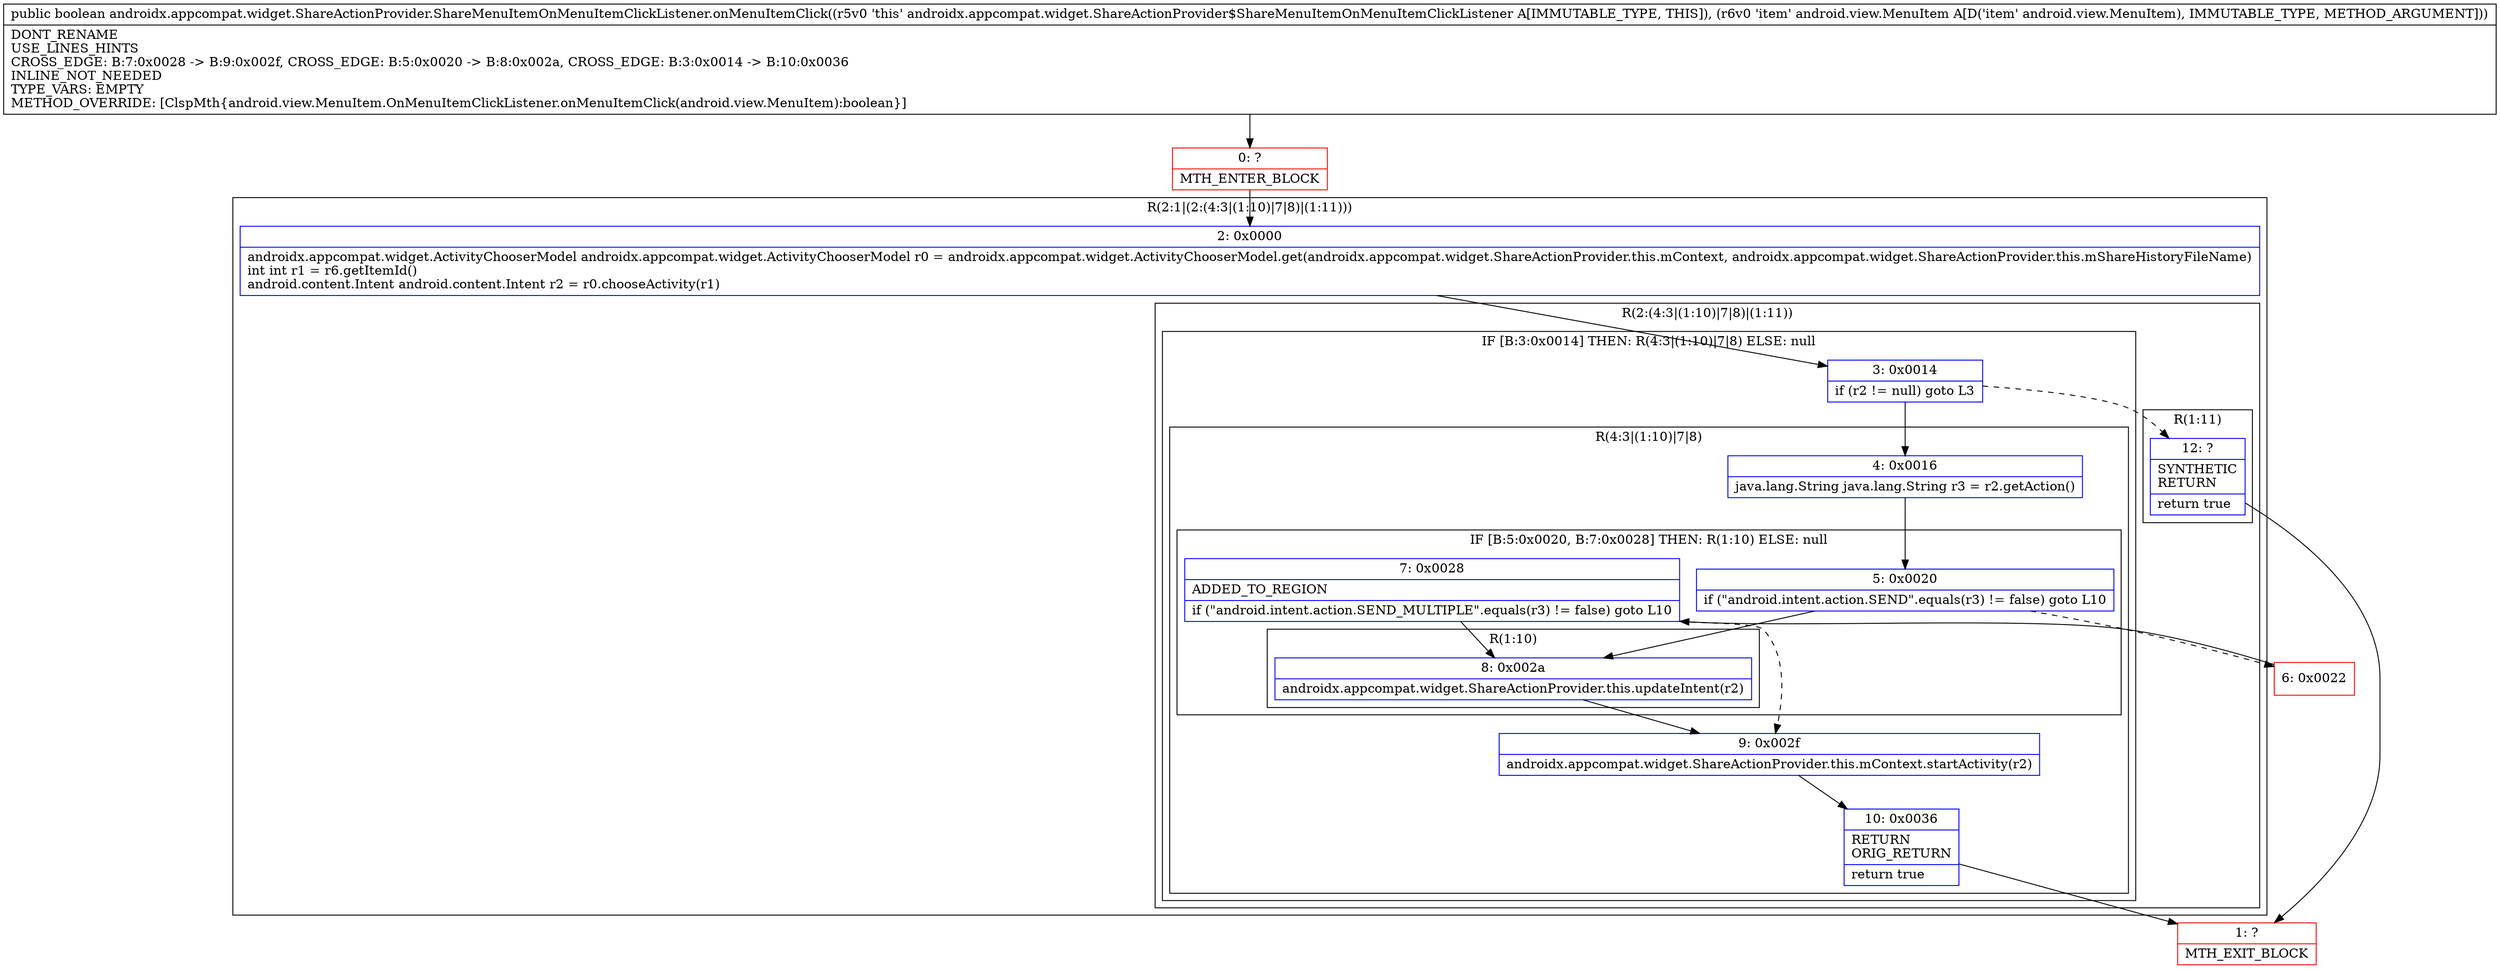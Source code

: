digraph "CFG forandroidx.appcompat.widget.ShareActionProvider.ShareMenuItemOnMenuItemClickListener.onMenuItemClick(Landroid\/view\/MenuItem;)Z" {
subgraph cluster_Region_2123651797 {
label = "R(2:1|(2:(4:3|(1:10)|7|8)|(1:11)))";
node [shape=record,color=blue];
Node_2 [shape=record,label="{2\:\ 0x0000|androidx.appcompat.widget.ActivityChooserModel androidx.appcompat.widget.ActivityChooserModel r0 = androidx.appcompat.widget.ActivityChooserModel.get(androidx.appcompat.widget.ShareActionProvider.this.mContext, androidx.appcompat.widget.ShareActionProvider.this.mShareHistoryFileName)\lint int r1 = r6.getItemId()\landroid.content.Intent android.content.Intent r2 = r0.chooseActivity(r1)\l}"];
subgraph cluster_Region_574542154 {
label = "R(2:(4:3|(1:10)|7|8)|(1:11))";
node [shape=record,color=blue];
subgraph cluster_IfRegion_458603811 {
label = "IF [B:3:0x0014] THEN: R(4:3|(1:10)|7|8) ELSE: null";
node [shape=record,color=blue];
Node_3 [shape=record,label="{3\:\ 0x0014|if (r2 != null) goto L3\l}"];
subgraph cluster_Region_705514793 {
label = "R(4:3|(1:10)|7|8)";
node [shape=record,color=blue];
Node_4 [shape=record,label="{4\:\ 0x0016|java.lang.String java.lang.String r3 = r2.getAction()\l}"];
subgraph cluster_IfRegion_881679605 {
label = "IF [B:5:0x0020, B:7:0x0028] THEN: R(1:10) ELSE: null";
node [shape=record,color=blue];
Node_5 [shape=record,label="{5\:\ 0x0020|if (\"android.intent.action.SEND\".equals(r3) != false) goto L10\l}"];
Node_7 [shape=record,label="{7\:\ 0x0028|ADDED_TO_REGION\l|if (\"android.intent.action.SEND_MULTIPLE\".equals(r3) != false) goto L10\l}"];
subgraph cluster_Region_1754526144 {
label = "R(1:10)";
node [shape=record,color=blue];
Node_8 [shape=record,label="{8\:\ 0x002a|androidx.appcompat.widget.ShareActionProvider.this.updateIntent(r2)\l}"];
}
}
Node_9 [shape=record,label="{9\:\ 0x002f|androidx.appcompat.widget.ShareActionProvider.this.mContext.startActivity(r2)\l}"];
Node_10 [shape=record,label="{10\:\ 0x0036|RETURN\lORIG_RETURN\l|return true\l}"];
}
}
subgraph cluster_Region_1578589434 {
label = "R(1:11)";
node [shape=record,color=blue];
Node_12 [shape=record,label="{12\:\ ?|SYNTHETIC\lRETURN\l|return true\l}"];
}
}
}
Node_0 [shape=record,color=red,label="{0\:\ ?|MTH_ENTER_BLOCK\l}"];
Node_6 [shape=record,color=red,label="{6\:\ 0x0022}"];
Node_1 [shape=record,color=red,label="{1\:\ ?|MTH_EXIT_BLOCK\l}"];
MethodNode[shape=record,label="{public boolean androidx.appcompat.widget.ShareActionProvider.ShareMenuItemOnMenuItemClickListener.onMenuItemClick((r5v0 'this' androidx.appcompat.widget.ShareActionProvider$ShareMenuItemOnMenuItemClickListener A[IMMUTABLE_TYPE, THIS]), (r6v0 'item' android.view.MenuItem A[D('item' android.view.MenuItem), IMMUTABLE_TYPE, METHOD_ARGUMENT]))  | DONT_RENAME\lUSE_LINES_HINTS\lCROSS_EDGE: B:7:0x0028 \-\> B:9:0x002f, CROSS_EDGE: B:5:0x0020 \-\> B:8:0x002a, CROSS_EDGE: B:3:0x0014 \-\> B:10:0x0036\lINLINE_NOT_NEEDED\lTYPE_VARS: EMPTY\lMETHOD_OVERRIDE: [ClspMth\{android.view.MenuItem.OnMenuItemClickListener.onMenuItemClick(android.view.MenuItem):boolean\}]\l}"];
MethodNode -> Node_0;Node_2 -> Node_3;
Node_3 -> Node_4;
Node_3 -> Node_12[style=dashed];
Node_4 -> Node_5;
Node_5 -> Node_6[style=dashed];
Node_5 -> Node_8;
Node_7 -> Node_8;
Node_7 -> Node_9[style=dashed];
Node_8 -> Node_9;
Node_9 -> Node_10;
Node_10 -> Node_1;
Node_12 -> Node_1;
Node_0 -> Node_2;
Node_6 -> Node_7;
}

